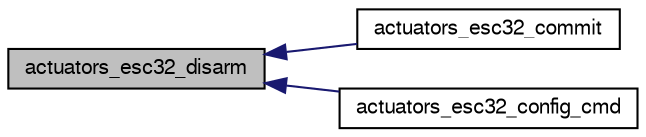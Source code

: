 digraph "actuators_esc32_disarm"
{
  edge [fontname="FreeSans",fontsize="10",labelfontname="FreeSans",labelfontsize="10"];
  node [fontname="FreeSans",fontsize="10",shape=record];
  rankdir="LR";
  Node1 [label="actuators_esc32_disarm",height=0.2,width=0.4,color="black", fillcolor="grey75", style="filled", fontcolor="black"];
  Node1 -> Node2 [dir="back",color="midnightblue",fontsize="10",style="solid",fontname="FreeSans"];
  Node2 [label="actuators_esc32_commit",height=0.2,width=0.4,color="black", fillcolor="white", style="filled",URL="$actuators__esc32_8h.html#a699563136f20e59e607791d62ac81660",tooltip="Commits the commands and sends them to the ESCs. "];
  Node1 -> Node3 [dir="back",color="midnightblue",fontsize="10",style="solid",fontname="FreeSans"];
  Node3 [label="actuators_esc32_config_cmd",height=0.2,width=0.4,color="black", fillcolor="white", style="filled",URL="$actuators__esc32_8h.html#a8d41ab7b14c53b0834f1f238a6528d13",tooltip="When receiving a configuration setting command. "];
}
